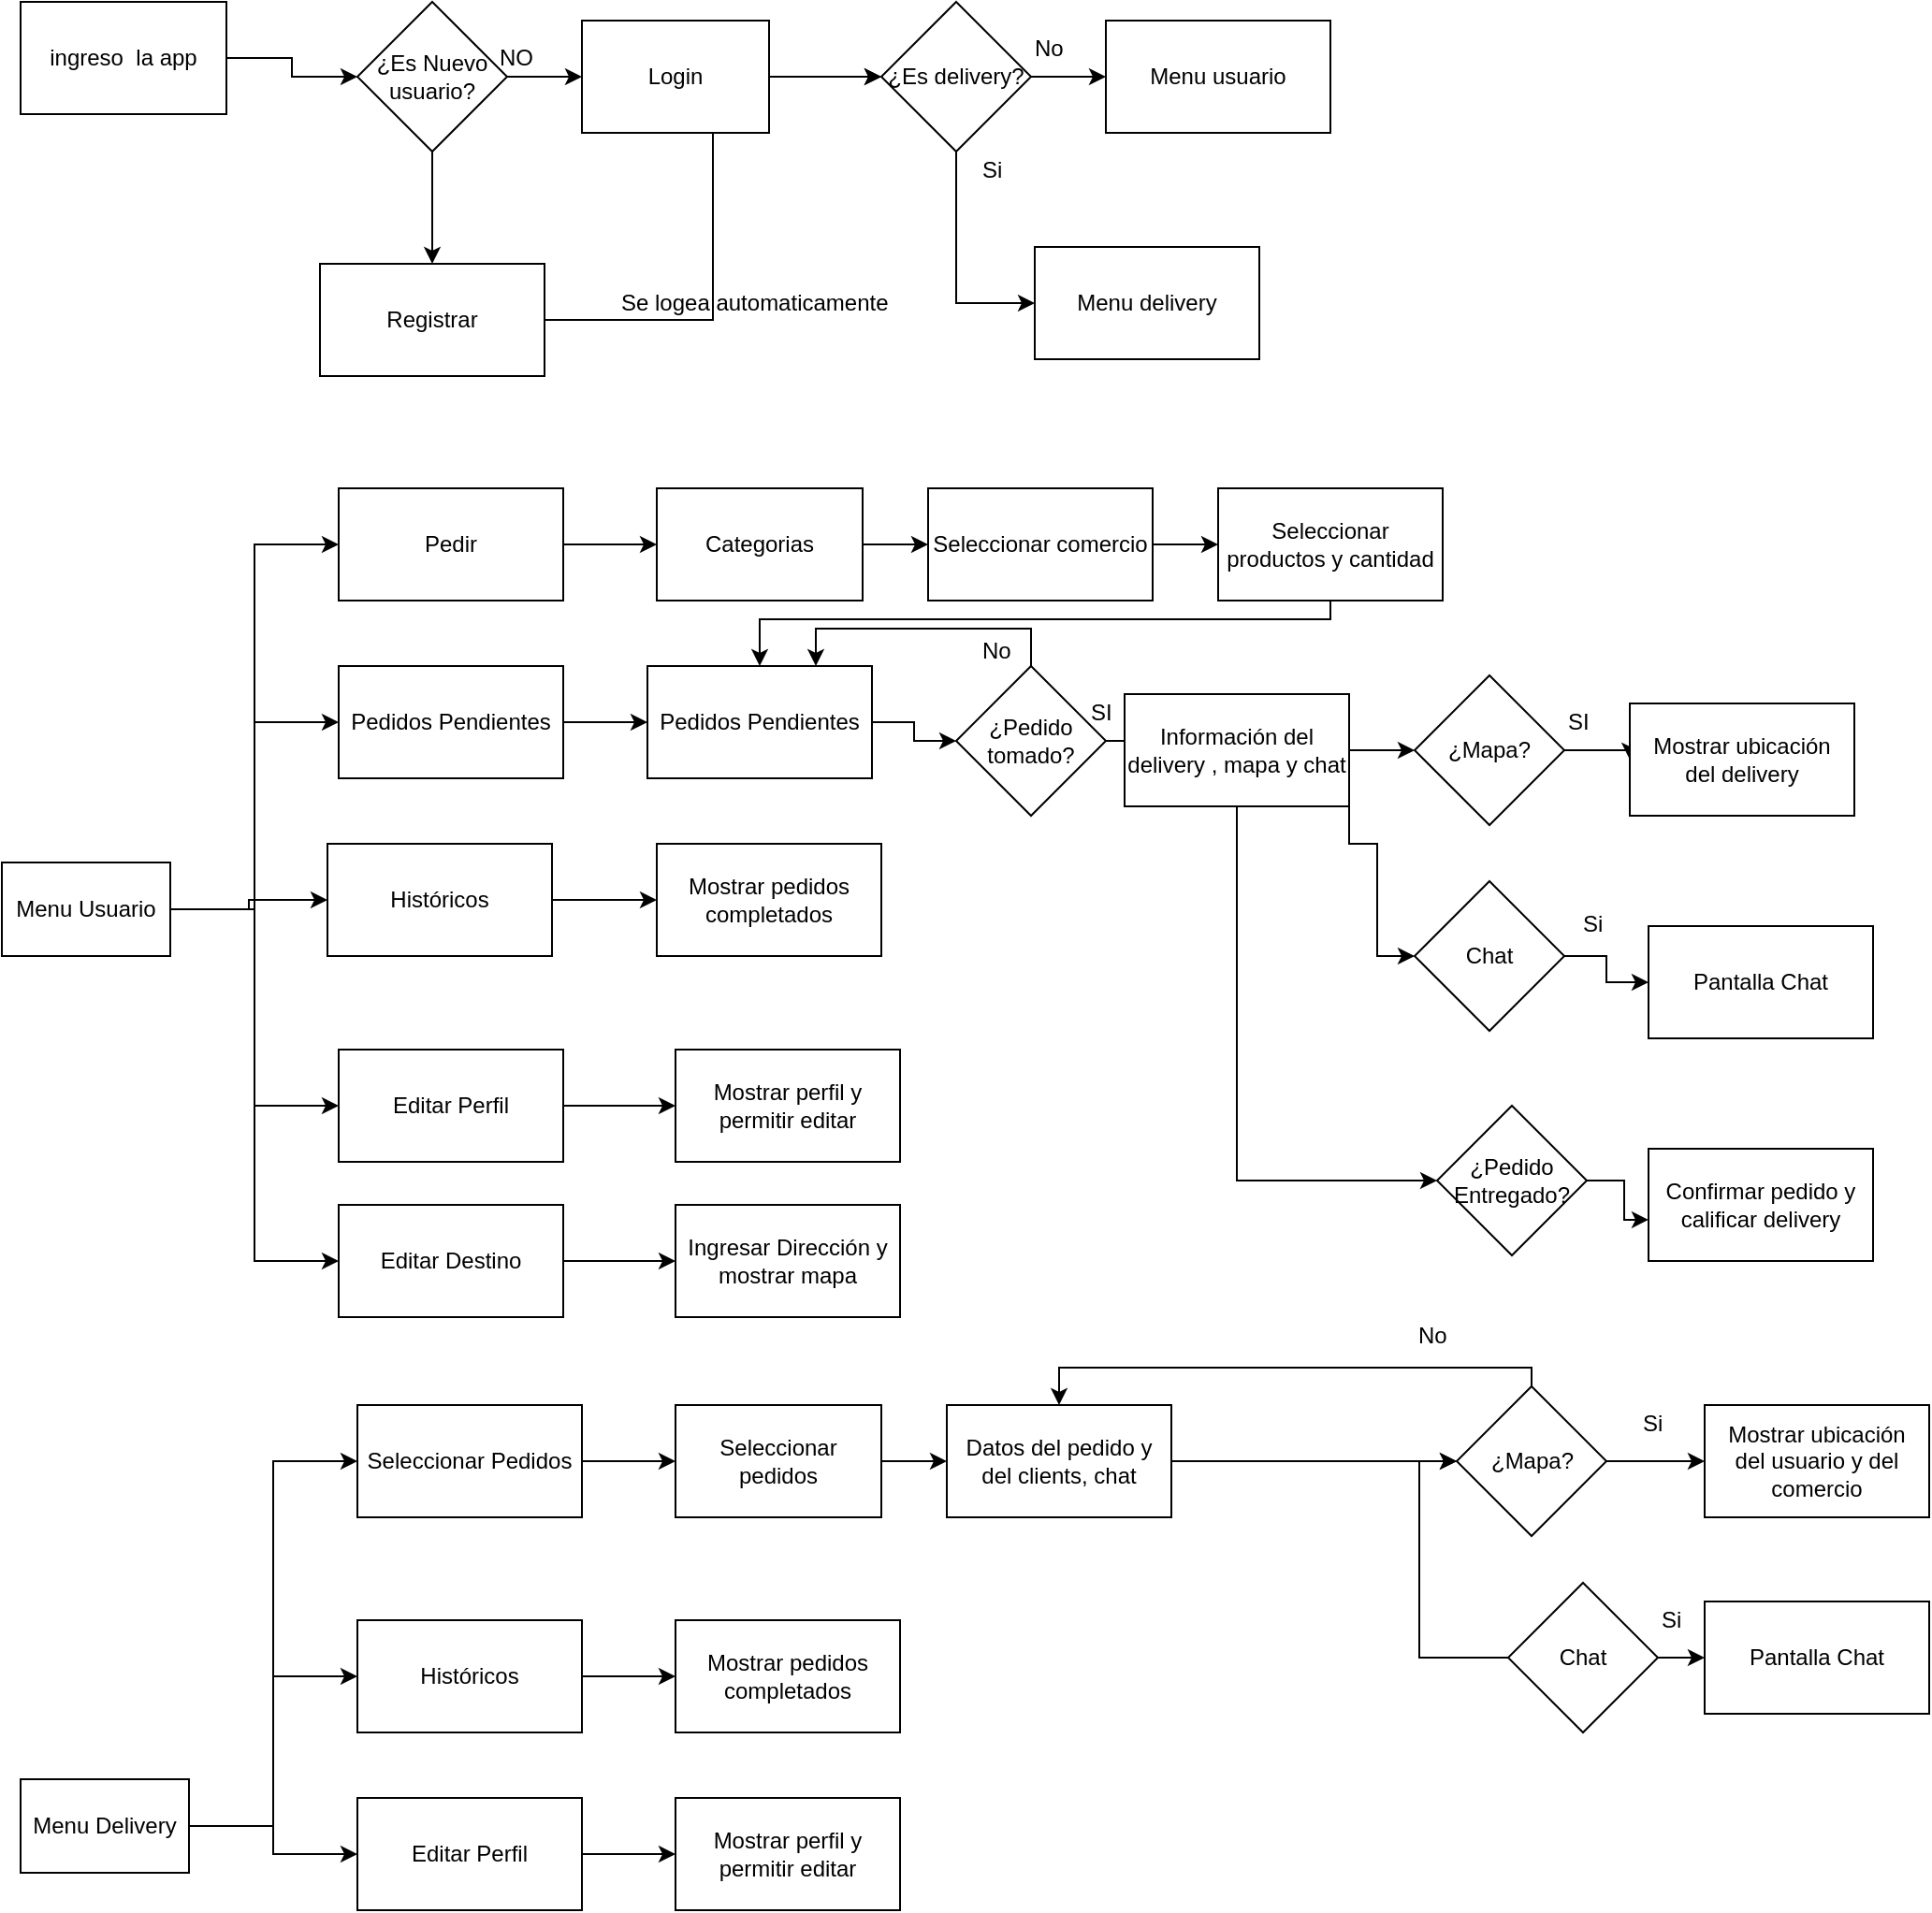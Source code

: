 <mxfile version="12.1.0" type="github" pages="1"><diagram id="hZya6RrhCBJ3M0xoCXCF" name="Page-1"><mxGraphModel dx="1391" dy="710" grid="1" gridSize="10" guides="1" tooltips="1" connect="1" arrows="1" fold="1" page="1" pageScale="1" pageWidth="827" pageHeight="1169" math="0" shadow="0"><root><mxCell id="0"/><mxCell id="1" parent="0"/><mxCell id="_sGrQPSbJP6hCmy-QSjO-13" style="edgeStyle=orthogonalEdgeStyle;rounded=0;orthogonalLoop=1;jettySize=auto;html=1;entryX=0;entryY=0.5;entryDx=0;entryDy=0;" parent="1" source="_sGrQPSbJP6hCmy-QSjO-7" target="_sGrQPSbJP6hCmy-QSjO-8" edge="1"><mxGeometry relative="1" as="geometry"/></mxCell><mxCell id="_sGrQPSbJP6hCmy-QSjO-7" value="ingreso &amp;nbsp;la app" style="rounded=0;whiteSpace=wrap;html=1;" parent="1" vertex="1"><mxGeometry x="30" y="30" width="110" height="60" as="geometry"/></mxCell><mxCell id="_sGrQPSbJP6hCmy-QSjO-14" style="edgeStyle=orthogonalEdgeStyle;rounded=0;orthogonalLoop=1;jettySize=auto;html=1;exitX=1;exitY=0.5;exitDx=0;exitDy=0;entryX=0;entryY=0.5;entryDx=0;entryDy=0;" parent="1" source="_sGrQPSbJP6hCmy-QSjO-8" target="_sGrQPSbJP6hCmy-QSjO-11" edge="1"><mxGeometry relative="1" as="geometry"><Array as="points"><mxPoint x="300" y="70"/><mxPoint x="300" y="70"/></Array></mxGeometry></mxCell><mxCell id="_sGrQPSbJP6hCmy-QSjO-17" style="edgeStyle=orthogonalEdgeStyle;rounded=0;orthogonalLoop=1;jettySize=auto;html=1;entryX=0.5;entryY=0;entryDx=0;entryDy=0;" parent="1" source="_sGrQPSbJP6hCmy-QSjO-8" target="_sGrQPSbJP6hCmy-QSjO-10" edge="1"><mxGeometry relative="1" as="geometry"/></mxCell><mxCell id="_sGrQPSbJP6hCmy-QSjO-8" value="¿Es Nuevo usuario?" style="rhombus;whiteSpace=wrap;html=1;" parent="1" vertex="1"><mxGeometry x="210" y="30" width="80" height="80" as="geometry"/></mxCell><mxCell id="_sGrQPSbJP6hCmy-QSjO-20" style="edgeStyle=orthogonalEdgeStyle;rounded=0;orthogonalLoop=1;jettySize=auto;html=1;entryX=0;entryY=0.5;entryDx=0;entryDy=0;" parent="1" source="_sGrQPSbJP6hCmy-QSjO-10" target="_sGrQPSbJP6hCmy-QSjO-12" edge="1"><mxGeometry relative="1" as="geometry"/></mxCell><mxCell id="_sGrQPSbJP6hCmy-QSjO-10" value="Registrar" style="rounded=0;whiteSpace=wrap;html=1;" parent="1" vertex="1"><mxGeometry x="190" y="170" width="120" height="60" as="geometry"/></mxCell><mxCell id="_sGrQPSbJP6hCmy-QSjO-19" style="edgeStyle=orthogonalEdgeStyle;rounded=0;orthogonalLoop=1;jettySize=auto;html=1;entryX=0;entryY=0.5;entryDx=0;entryDy=0;" parent="1" source="_sGrQPSbJP6hCmy-QSjO-11" target="_sGrQPSbJP6hCmy-QSjO-12" edge="1"><mxGeometry relative="1" as="geometry"/></mxCell><mxCell id="_sGrQPSbJP6hCmy-QSjO-11" value="Login" style="rounded=0;whiteSpace=wrap;html=1;" parent="1" vertex="1"><mxGeometry x="330" y="40" width="100" height="60" as="geometry"/></mxCell><mxCell id="_sGrQPSbJP6hCmy-QSjO-23" style="edgeStyle=orthogonalEdgeStyle;rounded=0;orthogonalLoop=1;jettySize=auto;html=1;entryX=0;entryY=0.5;entryDx=0;entryDy=0;" parent="1" source="_sGrQPSbJP6hCmy-QSjO-12" target="_sGrQPSbJP6hCmy-QSjO-22" edge="1"><mxGeometry relative="1" as="geometry"/></mxCell><mxCell id="_sGrQPSbJP6hCmy-QSjO-26" style="edgeStyle=orthogonalEdgeStyle;rounded=0;orthogonalLoop=1;jettySize=auto;html=1;exitX=0.5;exitY=1;exitDx=0;exitDy=0;entryX=0;entryY=0.5;entryDx=0;entryDy=0;" parent="1" source="_sGrQPSbJP6hCmy-QSjO-12" target="_sGrQPSbJP6hCmy-QSjO-25" edge="1"><mxGeometry relative="1" as="geometry"/></mxCell><mxCell id="_sGrQPSbJP6hCmy-QSjO-12" value="¿Es delivery?" style="rhombus;whiteSpace=wrap;html=1;" parent="1" vertex="1"><mxGeometry x="490" y="30" width="80" height="80" as="geometry"/></mxCell><mxCell id="_sGrQPSbJP6hCmy-QSjO-15" value="NO" style="text;html=1;resizable=0;points=[];autosize=1;align=left;verticalAlign=top;spacingTop=-4;" parent="1" vertex="1"><mxGeometry x="284" y="50" width="30" height="20" as="geometry"/></mxCell><mxCell id="_sGrQPSbJP6hCmy-QSjO-21" value="Se logea automaticamente" style="text;html=1;resizable=0;points=[];autosize=1;align=left;verticalAlign=top;spacingTop=-4;" parent="1" vertex="1"><mxGeometry x="349" y="181" width="160" height="20" as="geometry"/></mxCell><mxCell id="_sGrQPSbJP6hCmy-QSjO-22" value="Menu usuario" style="rounded=0;whiteSpace=wrap;html=1;" parent="1" vertex="1"><mxGeometry x="610" y="40" width="120" height="60" as="geometry"/></mxCell><mxCell id="_sGrQPSbJP6hCmy-QSjO-24" value="No" style="text;html=1;resizable=0;points=[];autosize=1;align=left;verticalAlign=top;spacingTop=-4;" parent="1" vertex="1"><mxGeometry x="570" y="45" width="30" height="20" as="geometry"/></mxCell><mxCell id="_sGrQPSbJP6hCmy-QSjO-25" value="Menu delivery" style="rounded=0;whiteSpace=wrap;html=1;" parent="1" vertex="1"><mxGeometry x="572" y="161" width="120" height="60" as="geometry"/></mxCell><mxCell id="_sGrQPSbJP6hCmy-QSjO-27" value="Si" style="text;html=1;resizable=0;points=[];autosize=1;align=left;verticalAlign=top;spacingTop=-4;" parent="1" vertex="1"><mxGeometry x="542" y="110" width="30" height="20" as="geometry"/></mxCell><mxCell id="_sGrQPSbJP6hCmy-QSjO-42" style="edgeStyle=orthogonalEdgeStyle;rounded=0;orthogonalLoop=1;jettySize=auto;html=1;entryX=0;entryY=0.5;entryDx=0;entryDy=0;" parent="1" source="_sGrQPSbJP6hCmy-QSjO-30" target="_sGrQPSbJP6hCmy-QSjO-39" edge="1"><mxGeometry relative="1" as="geometry"/></mxCell><mxCell id="_sGrQPSbJP6hCmy-QSjO-30" value="Pedir" style="rounded=0;whiteSpace=wrap;html=1;" parent="1" vertex="1"><mxGeometry x="200" y="290" width="120" height="60" as="geometry"/></mxCell><mxCell id="_sGrQPSbJP6hCmy-QSjO-86" value="" style="edgeStyle=orthogonalEdgeStyle;rounded=0;orthogonalLoop=1;jettySize=auto;html=1;" parent="1" source="_sGrQPSbJP6hCmy-QSjO-31" target="_sGrQPSbJP6hCmy-QSjO-85" edge="1"><mxGeometry relative="1" as="geometry"/></mxCell><mxCell id="_sGrQPSbJP6hCmy-QSjO-31" value="Históricos" style="rounded=0;whiteSpace=wrap;html=1;" parent="1" vertex="1"><mxGeometry x="194" y="480" width="120" height="60" as="geometry"/></mxCell><mxCell id="_sGrQPSbJP6hCmy-QSjO-85" value="Mostrar pedidos completados" style="rounded=0;whiteSpace=wrap;html=1;" parent="1" vertex="1"><mxGeometry x="370" y="480" width="120" height="60" as="geometry"/></mxCell><mxCell id="_sGrQPSbJP6hCmy-QSjO-58" style="edgeStyle=orthogonalEdgeStyle;rounded=0;orthogonalLoop=1;jettySize=auto;html=1;entryX=0;entryY=0.5;entryDx=0;entryDy=0;" parent="1" source="_sGrQPSbJP6hCmy-QSjO-32" target="_sGrQPSbJP6hCmy-QSjO-45" edge="1"><mxGeometry relative="1" as="geometry"/></mxCell><mxCell id="_sGrQPSbJP6hCmy-QSjO-32" value="Pedidos Pendientes" style="rounded=0;whiteSpace=wrap;html=1;" parent="1" vertex="1"><mxGeometry x="200" y="385" width="120" height="60" as="geometry"/></mxCell><mxCell id="_sGrQPSbJP6hCmy-QSjO-88" style="edgeStyle=orthogonalEdgeStyle;rounded=0;orthogonalLoop=1;jettySize=auto;html=1;entryX=0;entryY=0.5;entryDx=0;entryDy=0;" parent="1" source="_sGrQPSbJP6hCmy-QSjO-33" target="_sGrQPSbJP6hCmy-QSjO-87" edge="1"><mxGeometry relative="1" as="geometry"/></mxCell><mxCell id="_sGrQPSbJP6hCmy-QSjO-33" value="Editar Perfil" style="rounded=0;whiteSpace=wrap;html=1;" parent="1" vertex="1"><mxGeometry x="200" y="590" width="120" height="60" as="geometry"/></mxCell><mxCell id="_sGrQPSbJP6hCmy-QSjO-35" style="edgeStyle=orthogonalEdgeStyle;rounded=0;orthogonalLoop=1;jettySize=auto;html=1;entryX=0;entryY=0.5;entryDx=0;entryDy=0;" parent="1" target="_sGrQPSbJP6hCmy-QSjO-32" edge="1"><mxGeometry relative="1" as="geometry"><mxPoint x="110" y="520" as="sourcePoint"/><Array as="points"><mxPoint x="155" y="515"/><mxPoint x="155" y="415"/></Array></mxGeometry></mxCell><mxCell id="_sGrQPSbJP6hCmy-QSjO-36" style="edgeStyle=orthogonalEdgeStyle;rounded=0;orthogonalLoop=1;jettySize=auto;html=1;entryX=0;entryY=0.5;entryDx=0;entryDy=0;exitX=1;exitY=0.5;exitDx=0;exitDy=0;" parent="1" source="_sGrQPSbJP6hCmy-QSjO-34" target="_sGrQPSbJP6hCmy-QSjO-31" edge="1"><mxGeometry relative="1" as="geometry"><mxPoint x="120" y="510" as="sourcePoint"/></mxGeometry></mxCell><mxCell id="_sGrQPSbJP6hCmy-QSjO-37" style="edgeStyle=orthogonalEdgeStyle;rounded=0;orthogonalLoop=1;jettySize=auto;html=1;entryX=0;entryY=0.5;entryDx=0;entryDy=0;" parent="1" source="_sGrQPSbJP6hCmy-QSjO-34" target="_sGrQPSbJP6hCmy-QSjO-33" edge="1"><mxGeometry relative="1" as="geometry"/></mxCell><mxCell id="_sGrQPSbJP6hCmy-QSjO-38" style="edgeStyle=orthogonalEdgeStyle;rounded=0;orthogonalLoop=1;jettySize=auto;html=1;entryX=0;entryY=0.5;entryDx=0;entryDy=0;" parent="1" source="_sGrQPSbJP6hCmy-QSjO-34" target="_sGrQPSbJP6hCmy-QSjO-30" edge="1"><mxGeometry relative="1" as="geometry"/></mxCell><mxCell id="nvhibkUAOQHg-Kgc46_p-3" style="edgeStyle=orthogonalEdgeStyle;rounded=0;orthogonalLoop=1;jettySize=auto;html=1;entryX=0;entryY=0.5;entryDx=0;entryDy=0;" edge="1" parent="1" source="_sGrQPSbJP6hCmy-QSjO-34" target="nvhibkUAOQHg-Kgc46_p-1"><mxGeometry relative="1" as="geometry"/></mxCell><mxCell id="_sGrQPSbJP6hCmy-QSjO-34" value="Menu Usuario" style="rounded=0;whiteSpace=wrap;html=1;" parent="1" vertex="1"><mxGeometry x="20" y="490" width="90" height="50" as="geometry"/></mxCell><mxCell id="_sGrQPSbJP6hCmy-QSjO-43" style="edgeStyle=orthogonalEdgeStyle;rounded=0;orthogonalLoop=1;jettySize=auto;html=1;exitX=1;exitY=0.5;exitDx=0;exitDy=0;entryX=0;entryY=0.5;entryDx=0;entryDy=0;" parent="1" source="_sGrQPSbJP6hCmy-QSjO-39" target="_sGrQPSbJP6hCmy-QSjO-40" edge="1"><mxGeometry relative="1" as="geometry"/></mxCell><mxCell id="_sGrQPSbJP6hCmy-QSjO-39" value="Categorias" style="rounded=0;whiteSpace=wrap;html=1;" parent="1" vertex="1"><mxGeometry x="370" y="290" width="110" height="60" as="geometry"/></mxCell><mxCell id="_sGrQPSbJP6hCmy-QSjO-44" style="edgeStyle=orthogonalEdgeStyle;rounded=0;orthogonalLoop=1;jettySize=auto;html=1;exitX=1;exitY=0.5;exitDx=0;exitDy=0;" parent="1" source="_sGrQPSbJP6hCmy-QSjO-40" target="_sGrQPSbJP6hCmy-QSjO-41" edge="1"><mxGeometry relative="1" as="geometry"/></mxCell><mxCell id="_sGrQPSbJP6hCmy-QSjO-40" value="Seleccionar comercio" style="rounded=0;whiteSpace=wrap;html=1;" parent="1" vertex="1"><mxGeometry x="515" y="290" width="120" height="60" as="geometry"/></mxCell><mxCell id="_sGrQPSbJP6hCmy-QSjO-49" style="edgeStyle=orthogonalEdgeStyle;rounded=0;orthogonalLoop=1;jettySize=auto;html=1;entryX=0.5;entryY=0;entryDx=0;entryDy=0;" parent="1" source="_sGrQPSbJP6hCmy-QSjO-41" target="_sGrQPSbJP6hCmy-QSjO-45" edge="1"><mxGeometry relative="1" as="geometry"><mxPoint x="730" y="400" as="targetPoint"/><Array as="points"><mxPoint x="730" y="360"/><mxPoint x="425" y="360"/></Array></mxGeometry></mxCell><mxCell id="_sGrQPSbJP6hCmy-QSjO-41" value="Seleccionar productos y cantidad" style="rounded=0;whiteSpace=wrap;html=1;" parent="1" vertex="1"><mxGeometry x="670" y="290" width="120" height="60" as="geometry"/></mxCell><mxCell id="_sGrQPSbJP6hCmy-QSjO-59" style="edgeStyle=orthogonalEdgeStyle;rounded=0;orthogonalLoop=1;jettySize=auto;html=1;exitX=1;exitY=0.5;exitDx=0;exitDy=0;entryX=0;entryY=0.5;entryDx=0;entryDy=0;" parent="1" source="_sGrQPSbJP6hCmy-QSjO-45" target="_sGrQPSbJP6hCmy-QSjO-52" edge="1"><mxGeometry relative="1" as="geometry"/></mxCell><mxCell id="_sGrQPSbJP6hCmy-QSjO-45" value="Pedidos Pendientes" style="rounded=0;whiteSpace=wrap;html=1;" parent="1" vertex="1"><mxGeometry x="365" y="385" width="120" height="60" as="geometry"/></mxCell><mxCell id="_sGrQPSbJP6hCmy-QSjO-60" style="edgeStyle=orthogonalEdgeStyle;rounded=0;orthogonalLoop=1;jettySize=auto;html=1;entryX=0;entryY=0.5;entryDx=0;entryDy=0;" parent="1" source="_sGrQPSbJP6hCmy-QSjO-52" target="_sGrQPSbJP6hCmy-QSjO-53" edge="1"><mxGeometry relative="1" as="geometry"/></mxCell><mxCell id="_sGrQPSbJP6hCmy-QSjO-63" style="edgeStyle=orthogonalEdgeStyle;rounded=0;orthogonalLoop=1;jettySize=auto;html=1;entryX=0.75;entryY=0;entryDx=0;entryDy=0;exitX=0.5;exitY=0;exitDx=0;exitDy=0;" parent="1" source="_sGrQPSbJP6hCmy-QSjO-52" target="_sGrQPSbJP6hCmy-QSjO-45" edge="1"><mxGeometry relative="1" as="geometry"><mxPoint x="550" y="500" as="targetPoint"/></mxGeometry></mxCell><mxCell id="_sGrQPSbJP6hCmy-QSjO-52" value="¿Pedido tomado?" style="rhombus;whiteSpace=wrap;html=1;" parent="1" vertex="1"><mxGeometry x="530" y="385" width="80" height="80" as="geometry"/></mxCell><mxCell id="_sGrQPSbJP6hCmy-QSjO-66" style="edgeStyle=orthogonalEdgeStyle;rounded=0;orthogonalLoop=1;jettySize=auto;html=1;entryX=0;entryY=0.5;entryDx=0;entryDy=0;" parent="1" source="_sGrQPSbJP6hCmy-QSjO-53" target="_sGrQPSbJP6hCmy-QSjO-61" edge="1"><mxGeometry relative="1" as="geometry"/></mxCell><mxCell id="_sGrQPSbJP6hCmy-QSjO-73" style="edgeStyle=orthogonalEdgeStyle;rounded=0;orthogonalLoop=1;jettySize=auto;html=1;entryX=0;entryY=0.5;entryDx=0;entryDy=0;" parent="1" source="_sGrQPSbJP6hCmy-QSjO-53" target="_sGrQPSbJP6hCmy-QSjO-71" edge="1"><mxGeometry relative="1" as="geometry"><Array as="points"><mxPoint x="740" y="480"/><mxPoint x="755" y="480"/><mxPoint x="755" y="540"/></Array></mxGeometry></mxCell><mxCell id="_sGrQPSbJP6hCmy-QSjO-74" style="edgeStyle=orthogonalEdgeStyle;rounded=0;orthogonalLoop=1;jettySize=auto;html=1;entryX=0;entryY=0.5;entryDx=0;entryDy=0;" parent="1" source="_sGrQPSbJP6hCmy-QSjO-53" target="_sGrQPSbJP6hCmy-QSjO-72" edge="1"><mxGeometry relative="1" as="geometry"><Array as="points"><mxPoint x="680" y="660"/></Array></mxGeometry></mxCell><mxCell id="_sGrQPSbJP6hCmy-QSjO-53" value="Información del delivery , mapa y chat" style="rounded=0;whiteSpace=wrap;html=1;" parent="1" vertex="1"><mxGeometry x="620" y="400" width="120" height="60" as="geometry"/></mxCell><mxCell id="_sGrQPSbJP6hCmy-QSjO-67" style="edgeStyle=orthogonalEdgeStyle;rounded=0;orthogonalLoop=1;jettySize=auto;html=1;exitX=1;exitY=0.5;exitDx=0;exitDy=0;entryX=0;entryY=0.5;entryDx=0;entryDy=0;" parent="1" source="_sGrQPSbJP6hCmy-QSjO-61" target="_sGrQPSbJP6hCmy-QSjO-65" edge="1"><mxGeometry relative="1" as="geometry"/></mxCell><mxCell id="_sGrQPSbJP6hCmy-QSjO-61" value="¿Mapa?" style="rhombus;whiteSpace=wrap;html=1;" parent="1" vertex="1"><mxGeometry x="775" y="390" width="80" height="80" as="geometry"/></mxCell><mxCell id="_sGrQPSbJP6hCmy-QSjO-62" value="SI" style="text;html=1;resizable=0;points=[];autosize=1;align=left;verticalAlign=top;spacingTop=-4;" parent="1" vertex="1"><mxGeometry x="600" y="400" width="30" height="20" as="geometry"/></mxCell><mxCell id="_sGrQPSbJP6hCmy-QSjO-64" value="No" style="text;html=1;resizable=0;points=[];autosize=1;align=left;verticalAlign=top;spacingTop=-4;" parent="1" vertex="1"><mxGeometry x="542" y="367" width="30" height="20" as="geometry"/></mxCell><mxCell id="_sGrQPSbJP6hCmy-QSjO-65" value="Mostrar ubicación&lt;br&gt;del delivery" style="rounded=0;whiteSpace=wrap;html=1;" parent="1" vertex="1"><mxGeometry x="890" y="405" width="120" height="60" as="geometry"/></mxCell><mxCell id="_sGrQPSbJP6hCmy-QSjO-69" value="SI" style="text;html=1;resizable=0;points=[];autosize=1;align=left;verticalAlign=top;spacingTop=-4;" parent="1" vertex="1"><mxGeometry x="855" y="405" width="30" height="20" as="geometry"/></mxCell><mxCell id="_sGrQPSbJP6hCmy-QSjO-80" style="edgeStyle=orthogonalEdgeStyle;rounded=0;orthogonalLoop=1;jettySize=auto;html=1;entryX=0;entryY=0.5;entryDx=0;entryDy=0;" parent="1" source="_sGrQPSbJP6hCmy-QSjO-71" target="_sGrQPSbJP6hCmy-QSjO-79" edge="1"><mxGeometry relative="1" as="geometry"/></mxCell><mxCell id="_sGrQPSbJP6hCmy-QSjO-71" value="Chat" style="rhombus;whiteSpace=wrap;html=1;" parent="1" vertex="1"><mxGeometry x="775" y="500" width="80" height="80" as="geometry"/></mxCell><mxCell id="_sGrQPSbJP6hCmy-QSjO-83" style="edgeStyle=orthogonalEdgeStyle;rounded=0;orthogonalLoop=1;jettySize=auto;html=1;entryX=0;entryY=0.633;entryDx=0;entryDy=0;entryPerimeter=0;" parent="1" source="_sGrQPSbJP6hCmy-QSjO-72" target="_sGrQPSbJP6hCmy-QSjO-81" edge="1"><mxGeometry relative="1" as="geometry"/></mxCell><mxCell id="_sGrQPSbJP6hCmy-QSjO-72" value="¿Pedido Entregado?" style="rhombus;whiteSpace=wrap;html=1;" parent="1" vertex="1"><mxGeometry x="787" y="620" width="80" height="80" as="geometry"/></mxCell><mxCell id="_sGrQPSbJP6hCmy-QSjO-75" value="Si" style="text;html=1;resizable=0;points=[];autosize=1;align=left;verticalAlign=top;spacingTop=-4;" parent="1" vertex="1"><mxGeometry x="862.5" y="512.5" width="30" height="20" as="geometry"/></mxCell><mxCell id="_sGrQPSbJP6hCmy-QSjO-79" value="Pantalla Chat" style="rounded=0;whiteSpace=wrap;html=1;" parent="1" vertex="1"><mxGeometry x="900" y="524" width="120" height="60" as="geometry"/></mxCell><mxCell id="_sGrQPSbJP6hCmy-QSjO-81" value="Confirmar pedido y calificar delivery" style="rounded=0;whiteSpace=wrap;html=1;" parent="1" vertex="1"><mxGeometry x="900" y="643" width="120" height="60" as="geometry"/></mxCell><mxCell id="_sGrQPSbJP6hCmy-QSjO-87" value="Mostrar perfil y permitir editar" style="rounded=0;whiteSpace=wrap;html=1;" parent="1" vertex="1"><mxGeometry x="380" y="590" width="120" height="60" as="geometry"/></mxCell><mxCell id="_sGrQPSbJP6hCmy-QSjO-89" style="edgeStyle=orthogonalEdgeStyle;rounded=0;orthogonalLoop=1;jettySize=auto;html=1;entryX=0;entryY=0.5;entryDx=0;entryDy=0;" parent="1" source="_sGrQPSbJP6hCmy-QSjO-90" target="_sGrQPSbJP6hCmy-QSjO-104" edge="1"><mxGeometry relative="1" as="geometry"/></mxCell><mxCell id="_sGrQPSbJP6hCmy-QSjO-90" value="Seleccionar Pedidos" style="rounded=0;whiteSpace=wrap;html=1;" parent="1" vertex="1"><mxGeometry x="210" y="780" width="120" height="60" as="geometry"/></mxCell><mxCell id="_sGrQPSbJP6hCmy-QSjO-91" value="" style="edgeStyle=orthogonalEdgeStyle;rounded=0;orthogonalLoop=1;jettySize=auto;html=1;" parent="1" source="_sGrQPSbJP6hCmy-QSjO-92" target="_sGrQPSbJP6hCmy-QSjO-93" edge="1"><mxGeometry relative="1" as="geometry"/></mxCell><mxCell id="_sGrQPSbJP6hCmy-QSjO-92" value="Históricos" style="rounded=0;whiteSpace=wrap;html=1;" parent="1" vertex="1"><mxGeometry x="210" y="895" width="120" height="60" as="geometry"/></mxCell><mxCell id="_sGrQPSbJP6hCmy-QSjO-93" value="Mostrar pedidos completados" style="rounded=0;whiteSpace=wrap;html=1;" parent="1" vertex="1"><mxGeometry x="380" y="895" width="120" height="60" as="geometry"/></mxCell><mxCell id="_sGrQPSbJP6hCmy-QSjO-96" style="edgeStyle=orthogonalEdgeStyle;rounded=0;orthogonalLoop=1;jettySize=auto;html=1;entryX=0;entryY=0.5;entryDx=0;entryDy=0;" parent="1" source="_sGrQPSbJP6hCmy-QSjO-97" target="_sGrQPSbJP6hCmy-QSjO-131" edge="1"><mxGeometry relative="1" as="geometry"/></mxCell><mxCell id="_sGrQPSbJP6hCmy-QSjO-97" value="Editar Perfil" style="rounded=0;whiteSpace=wrap;html=1;" parent="1" vertex="1"><mxGeometry x="210" y="990" width="120" height="60" as="geometry"/></mxCell><mxCell id="_sGrQPSbJP6hCmy-QSjO-99" style="edgeStyle=orthogonalEdgeStyle;rounded=0;orthogonalLoop=1;jettySize=auto;html=1;entryX=0;entryY=0.5;entryDx=0;entryDy=0;exitX=1;exitY=0.5;exitDx=0;exitDy=0;" parent="1" source="_sGrQPSbJP6hCmy-QSjO-102" target="_sGrQPSbJP6hCmy-QSjO-92" edge="1"><mxGeometry relative="1" as="geometry"><mxPoint x="130" y="1000" as="sourcePoint"/></mxGeometry></mxCell><mxCell id="_sGrQPSbJP6hCmy-QSjO-100" style="edgeStyle=orthogonalEdgeStyle;rounded=0;orthogonalLoop=1;jettySize=auto;html=1;entryX=0;entryY=0.5;entryDx=0;entryDy=0;" parent="1" source="_sGrQPSbJP6hCmy-QSjO-102" target="_sGrQPSbJP6hCmy-QSjO-97" edge="1"><mxGeometry relative="1" as="geometry"/></mxCell><mxCell id="_sGrQPSbJP6hCmy-QSjO-101" style="edgeStyle=orthogonalEdgeStyle;rounded=0;orthogonalLoop=1;jettySize=auto;html=1;entryX=0;entryY=0.5;entryDx=0;entryDy=0;" parent="1" source="_sGrQPSbJP6hCmy-QSjO-102" target="_sGrQPSbJP6hCmy-QSjO-90" edge="1"><mxGeometry relative="1" as="geometry"/></mxCell><mxCell id="_sGrQPSbJP6hCmy-QSjO-102" value="Menu Delivery" style="rounded=0;whiteSpace=wrap;html=1;" parent="1" vertex="1"><mxGeometry x="30" y="980" width="90" height="50" as="geometry"/></mxCell><mxCell id="_sGrQPSbJP6hCmy-QSjO-103" style="edgeStyle=orthogonalEdgeStyle;rounded=0;orthogonalLoop=1;jettySize=auto;html=1;exitX=1;exitY=0.5;exitDx=0;exitDy=0;entryX=0;entryY=0.5;entryDx=0;entryDy=0;" parent="1" source="_sGrQPSbJP6hCmy-QSjO-104" target="_sGrQPSbJP6hCmy-QSjO-106" edge="1"><mxGeometry relative="1" as="geometry"/></mxCell><mxCell id="_sGrQPSbJP6hCmy-QSjO-104" value="Seleccionar pedidos" style="rounded=0;whiteSpace=wrap;html=1;" parent="1" vertex="1"><mxGeometry x="380" y="780" width="110" height="60" as="geometry"/></mxCell><mxCell id="_sGrQPSbJP6hCmy-QSjO-132" style="edgeStyle=orthogonalEdgeStyle;rounded=0;orthogonalLoop=1;jettySize=auto;html=1;entryX=0;entryY=0.5;entryDx=0;entryDy=0;" parent="1" source="_sGrQPSbJP6hCmy-QSjO-106" target="_sGrQPSbJP6hCmy-QSjO-119" edge="1"><mxGeometry relative="1" as="geometry"/></mxCell><mxCell id="_sGrQPSbJP6hCmy-QSjO-106" value="Datos del pedido y del clients, chat" style="rounded=0;whiteSpace=wrap;html=1;" parent="1" vertex="1"><mxGeometry x="525" y="780" width="120" height="60" as="geometry"/></mxCell><mxCell id="_sGrQPSbJP6hCmy-QSjO-114" style="edgeStyle=orthogonalEdgeStyle;rounded=0;orthogonalLoop=1;jettySize=auto;html=1;entryX=0;entryY=0.5;entryDx=0;entryDy=0;exitX=0;exitY=0.5;exitDx=0;exitDy=0;" parent="1" target="_sGrQPSbJP6hCmy-QSjO-119" edge="1" source="_sGrQPSbJP6hCmy-QSjO-125"><mxGeometry relative="1" as="geometry"><mxPoint x="750" y="919.714" as="sourcePoint"/></mxGeometry></mxCell><mxCell id="_sGrQPSbJP6hCmy-QSjO-118" style="edgeStyle=orthogonalEdgeStyle;rounded=0;orthogonalLoop=1;jettySize=auto;html=1;exitX=1;exitY=0.5;exitDx=0;exitDy=0;entryX=0;entryY=0.5;entryDx=0;entryDy=0;" parent="1" source="_sGrQPSbJP6hCmy-QSjO-119" target="_sGrQPSbJP6hCmy-QSjO-122" edge="1"><mxGeometry relative="1" as="geometry"/></mxCell><mxCell id="nvhibkUAOQHg-Kgc46_p-6" style="edgeStyle=orthogonalEdgeStyle;rounded=0;orthogonalLoop=1;jettySize=auto;html=1;entryX=0.5;entryY=0;entryDx=0;entryDy=0;" edge="1" parent="1" source="_sGrQPSbJP6hCmy-QSjO-119" target="_sGrQPSbJP6hCmy-QSjO-106"><mxGeometry relative="1" as="geometry"><Array as="points"><mxPoint x="838" y="760"/><mxPoint x="585" y="760"/></Array></mxGeometry></mxCell><mxCell id="_sGrQPSbJP6hCmy-QSjO-119" value="¿Mapa?" style="rhombus;whiteSpace=wrap;html=1;" parent="1" vertex="1"><mxGeometry x="797.5" y="770" width="80" height="80" as="geometry"/></mxCell><mxCell id="_sGrQPSbJP6hCmy-QSjO-122" value="Mostrar ubicación&lt;br&gt;del usuario y del comercio" style="rounded=0;whiteSpace=wrap;html=1;" parent="1" vertex="1"><mxGeometry x="930" y="780" width="120" height="60" as="geometry"/></mxCell><mxCell id="_sGrQPSbJP6hCmy-QSjO-123" value="SI" style="text;html=1;resizable=0;points=[];autosize=1;align=left;verticalAlign=top;spacingTop=-4;" parent="1" vertex="1"><mxGeometry x="865" y="895" width="30" height="20" as="geometry"/></mxCell><mxCell id="_sGrQPSbJP6hCmy-QSjO-124" style="edgeStyle=orthogonalEdgeStyle;rounded=0;orthogonalLoop=1;jettySize=auto;html=1;entryX=0;entryY=0.5;entryDx=0;entryDy=0;" parent="1" source="_sGrQPSbJP6hCmy-QSjO-125" target="_sGrQPSbJP6hCmy-QSjO-129" edge="1"><mxGeometry relative="1" as="geometry"/></mxCell><mxCell id="_sGrQPSbJP6hCmy-QSjO-125" value="Chat" style="rhombus;whiteSpace=wrap;html=1;" parent="1" vertex="1"><mxGeometry x="825" y="875" width="80" height="80" as="geometry"/></mxCell><mxCell id="_sGrQPSbJP6hCmy-QSjO-128" value="Si" style="text;html=1;resizable=0;points=[];autosize=1;align=left;verticalAlign=top;spacingTop=-4;" parent="1" vertex="1"><mxGeometry x="905" y="885" width="30" height="20" as="geometry"/></mxCell><mxCell id="_sGrQPSbJP6hCmy-QSjO-129" value="Pantalla Chat" style="rounded=0;whiteSpace=wrap;html=1;" parent="1" vertex="1"><mxGeometry x="930" y="885" width="120" height="60" as="geometry"/></mxCell><mxCell id="_sGrQPSbJP6hCmy-QSjO-131" value="Mostrar perfil y permitir editar" style="rounded=0;whiteSpace=wrap;html=1;" parent="1" vertex="1"><mxGeometry x="380" y="990" width="120" height="60" as="geometry"/></mxCell><mxCell id="nvhibkUAOQHg-Kgc46_p-4" style="edgeStyle=orthogonalEdgeStyle;rounded=0;orthogonalLoop=1;jettySize=auto;html=1;entryX=0;entryY=0.5;entryDx=0;entryDy=0;" edge="1" parent="1" source="nvhibkUAOQHg-Kgc46_p-1" target="nvhibkUAOQHg-Kgc46_p-2"><mxGeometry relative="1" as="geometry"/></mxCell><mxCell id="nvhibkUAOQHg-Kgc46_p-1" value="Editar Destino" style="rounded=0;whiteSpace=wrap;html=1;" vertex="1" parent="1"><mxGeometry x="200" y="673" width="120" height="60" as="geometry"/></mxCell><mxCell id="nvhibkUAOQHg-Kgc46_p-2" value="Ingresar Dirección y&lt;br&gt;mostrar mapa" style="rounded=0;whiteSpace=wrap;html=1;" vertex="1" parent="1"><mxGeometry x="380" y="673" width="120" height="60" as="geometry"/></mxCell><mxCell id="nvhibkUAOQHg-Kgc46_p-5" value="Si" style="text;html=1;resizable=0;points=[];autosize=1;align=left;verticalAlign=top;spacingTop=-4;" vertex="1" parent="1"><mxGeometry x="895" y="780" width="30" height="20" as="geometry"/></mxCell><mxCell id="nvhibkUAOQHg-Kgc46_p-7" value="No" style="text;html=1;resizable=0;points=[];autosize=1;align=left;verticalAlign=top;spacingTop=-4;" vertex="1" parent="1"><mxGeometry x="775" y="733" width="30" height="20" as="geometry"/></mxCell></root></mxGraphModel></diagram></mxfile>
